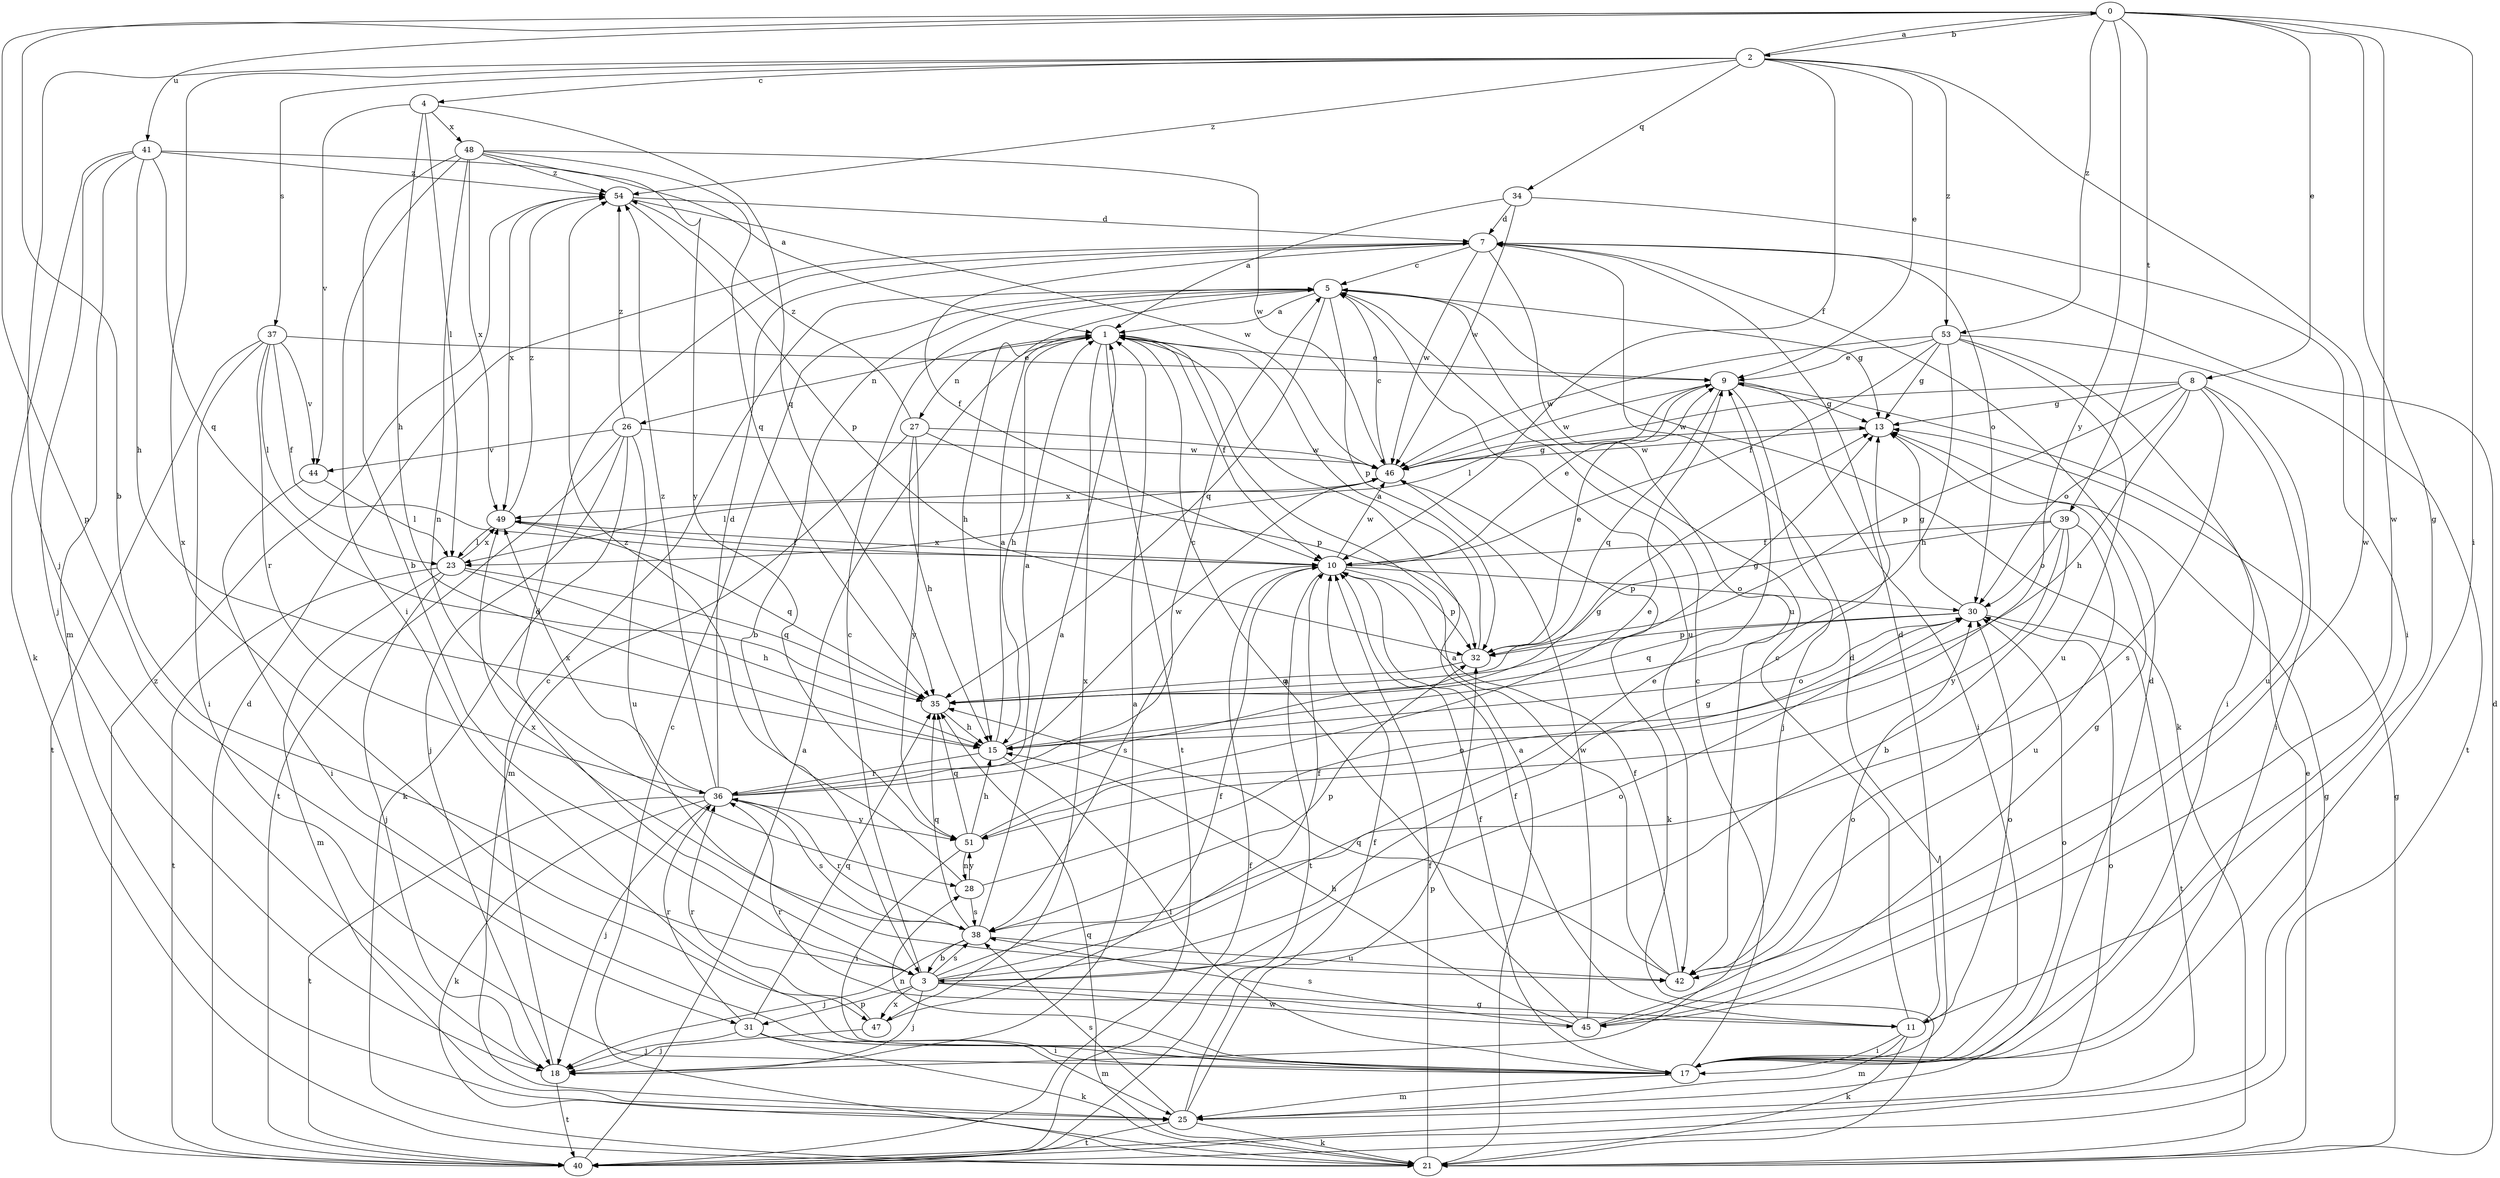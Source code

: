 strict digraph  {
0;
1;
2;
3;
4;
5;
7;
8;
9;
10;
11;
13;
15;
17;
18;
21;
23;
25;
26;
27;
28;
30;
31;
32;
34;
35;
36;
37;
38;
39;
40;
41;
42;
44;
45;
46;
47;
48;
49;
51;
53;
54;
0 -> 2  [label=b];
0 -> 3  [label=b];
0 -> 8  [label=e];
0 -> 11  [label=g];
0 -> 17  [label=i];
0 -> 31  [label=p];
0 -> 39  [label=t];
0 -> 41  [label=u];
0 -> 45  [label=w];
0 -> 51  [label=y];
0 -> 53  [label=z];
1 -> 9  [label=e];
1 -> 10  [label=f];
1 -> 15  [label=h];
1 -> 26  [label=n];
1 -> 27  [label=n];
1 -> 40  [label=t];
1 -> 47  [label=x];
2 -> 0  [label=a];
2 -> 4  [label=c];
2 -> 9  [label=e];
2 -> 10  [label=f];
2 -> 18  [label=j];
2 -> 34  [label=q];
2 -> 37  [label=s];
2 -> 45  [label=w];
2 -> 47  [label=x];
2 -> 53  [label=z];
2 -> 54  [label=z];
3 -> 5  [label=c];
3 -> 7  [label=d];
3 -> 9  [label=e];
3 -> 10  [label=f];
3 -> 11  [label=g];
3 -> 13  [label=g];
3 -> 18  [label=j];
3 -> 30  [label=o];
3 -> 31  [label=p];
3 -> 38  [label=s];
3 -> 45  [label=w];
3 -> 47  [label=x];
4 -> 15  [label=h];
4 -> 23  [label=l];
4 -> 35  [label=q];
4 -> 44  [label=v];
4 -> 48  [label=x];
5 -> 1  [label=a];
5 -> 3  [label=b];
5 -> 13  [label=g];
5 -> 15  [label=h];
5 -> 21  [label=k];
5 -> 32  [label=p];
5 -> 35  [label=q];
5 -> 42  [label=u];
7 -> 5  [label=c];
7 -> 10  [label=f];
7 -> 30  [label=o];
7 -> 42  [label=u];
7 -> 46  [label=w];
8 -> 13  [label=g];
8 -> 15  [label=h];
8 -> 17  [label=i];
8 -> 30  [label=o];
8 -> 32  [label=p];
8 -> 38  [label=s];
8 -> 42  [label=u];
8 -> 46  [label=w];
9 -> 13  [label=g];
9 -> 17  [label=i];
9 -> 18  [label=j];
9 -> 23  [label=l];
9 -> 35  [label=q];
9 -> 46  [label=w];
10 -> 9  [label=e];
10 -> 30  [label=o];
10 -> 32  [label=p];
10 -> 38  [label=s];
10 -> 40  [label=t];
10 -> 46  [label=w];
10 -> 49  [label=x];
11 -> 5  [label=c];
11 -> 7  [label=d];
11 -> 10  [label=f];
11 -> 17  [label=i];
11 -> 21  [label=k];
11 -> 25  [label=m];
11 -> 30  [label=o];
11 -> 36  [label=r];
13 -> 46  [label=w];
15 -> 1  [label=a];
15 -> 17  [label=i];
15 -> 30  [label=o];
15 -> 36  [label=r];
15 -> 46  [label=w];
17 -> 5  [label=c];
17 -> 7  [label=d];
17 -> 10  [label=f];
17 -> 25  [label=m];
17 -> 28  [label=n];
17 -> 30  [label=o];
18 -> 1  [label=a];
18 -> 5  [label=c];
18 -> 40  [label=t];
21 -> 1  [label=a];
21 -> 5  [label=c];
21 -> 7  [label=d];
21 -> 9  [label=e];
21 -> 10  [label=f];
21 -> 13  [label=g];
21 -> 35  [label=q];
23 -> 15  [label=h];
23 -> 18  [label=j];
23 -> 25  [label=m];
23 -> 35  [label=q];
23 -> 40  [label=t];
23 -> 49  [label=x];
25 -> 7  [label=d];
25 -> 10  [label=f];
25 -> 21  [label=k];
25 -> 30  [label=o];
25 -> 32  [label=p];
25 -> 38  [label=s];
25 -> 40  [label=t];
26 -> 18  [label=j];
26 -> 21  [label=k];
26 -> 40  [label=t];
26 -> 42  [label=u];
26 -> 44  [label=v];
26 -> 46  [label=w];
26 -> 54  [label=z];
27 -> 15  [label=h];
27 -> 25  [label=m];
27 -> 32  [label=p];
27 -> 46  [label=w];
27 -> 51  [label=y];
27 -> 54  [label=z];
28 -> 30  [label=o];
28 -> 38  [label=s];
28 -> 51  [label=y];
28 -> 54  [label=z];
30 -> 13  [label=g];
30 -> 32  [label=p];
30 -> 35  [label=q];
30 -> 40  [label=t];
31 -> 17  [label=i];
31 -> 18  [label=j];
31 -> 21  [label=k];
31 -> 25  [label=m];
31 -> 35  [label=q];
31 -> 36  [label=r];
32 -> 1  [label=a];
32 -> 9  [label=e];
32 -> 35  [label=q];
34 -> 1  [label=a];
34 -> 7  [label=d];
34 -> 17  [label=i];
34 -> 46  [label=w];
35 -> 13  [label=g];
35 -> 15  [label=h];
36 -> 1  [label=a];
36 -> 5  [label=c];
36 -> 7  [label=d];
36 -> 13  [label=g];
36 -> 18  [label=j];
36 -> 21  [label=k];
36 -> 38  [label=s];
36 -> 40  [label=t];
36 -> 49  [label=x];
36 -> 51  [label=y];
36 -> 54  [label=z];
37 -> 9  [label=e];
37 -> 10  [label=f];
37 -> 17  [label=i];
37 -> 23  [label=l];
37 -> 36  [label=r];
37 -> 40  [label=t];
37 -> 44  [label=v];
38 -> 1  [label=a];
38 -> 3  [label=b];
38 -> 18  [label=j];
38 -> 32  [label=p];
38 -> 35  [label=q];
38 -> 36  [label=r];
38 -> 42  [label=u];
38 -> 49  [label=x];
39 -> 3  [label=b];
39 -> 10  [label=f];
39 -> 30  [label=o];
39 -> 32  [label=p];
39 -> 42  [label=u];
39 -> 51  [label=y];
40 -> 1  [label=a];
40 -> 7  [label=d];
40 -> 10  [label=f];
40 -> 13  [label=g];
40 -> 54  [label=z];
41 -> 1  [label=a];
41 -> 15  [label=h];
41 -> 18  [label=j];
41 -> 21  [label=k];
41 -> 25  [label=m];
41 -> 35  [label=q];
41 -> 54  [label=z];
42 -> 1  [label=a];
42 -> 10  [label=f];
42 -> 35  [label=q];
44 -> 17  [label=i];
44 -> 23  [label=l];
45 -> 1  [label=a];
45 -> 13  [label=g];
45 -> 15  [label=h];
45 -> 30  [label=o];
45 -> 38  [label=s];
45 -> 46  [label=w];
46 -> 5  [label=c];
46 -> 13  [label=g];
46 -> 21  [label=k];
46 -> 23  [label=l];
46 -> 49  [label=x];
47 -> 10  [label=f];
47 -> 18  [label=j];
47 -> 36  [label=r];
48 -> 3  [label=b];
48 -> 17  [label=i];
48 -> 28  [label=n];
48 -> 35  [label=q];
48 -> 46  [label=w];
48 -> 49  [label=x];
48 -> 51  [label=y];
48 -> 54  [label=z];
49 -> 10  [label=f];
49 -> 23  [label=l];
49 -> 35  [label=q];
49 -> 54  [label=z];
51 -> 9  [label=e];
51 -> 15  [label=h];
51 -> 17  [label=i];
51 -> 28  [label=n];
51 -> 35  [label=q];
53 -> 9  [label=e];
53 -> 10  [label=f];
53 -> 13  [label=g];
53 -> 15  [label=h];
53 -> 17  [label=i];
53 -> 40  [label=t];
53 -> 42  [label=u];
53 -> 46  [label=w];
54 -> 7  [label=d];
54 -> 32  [label=p];
54 -> 46  [label=w];
54 -> 49  [label=x];
}
